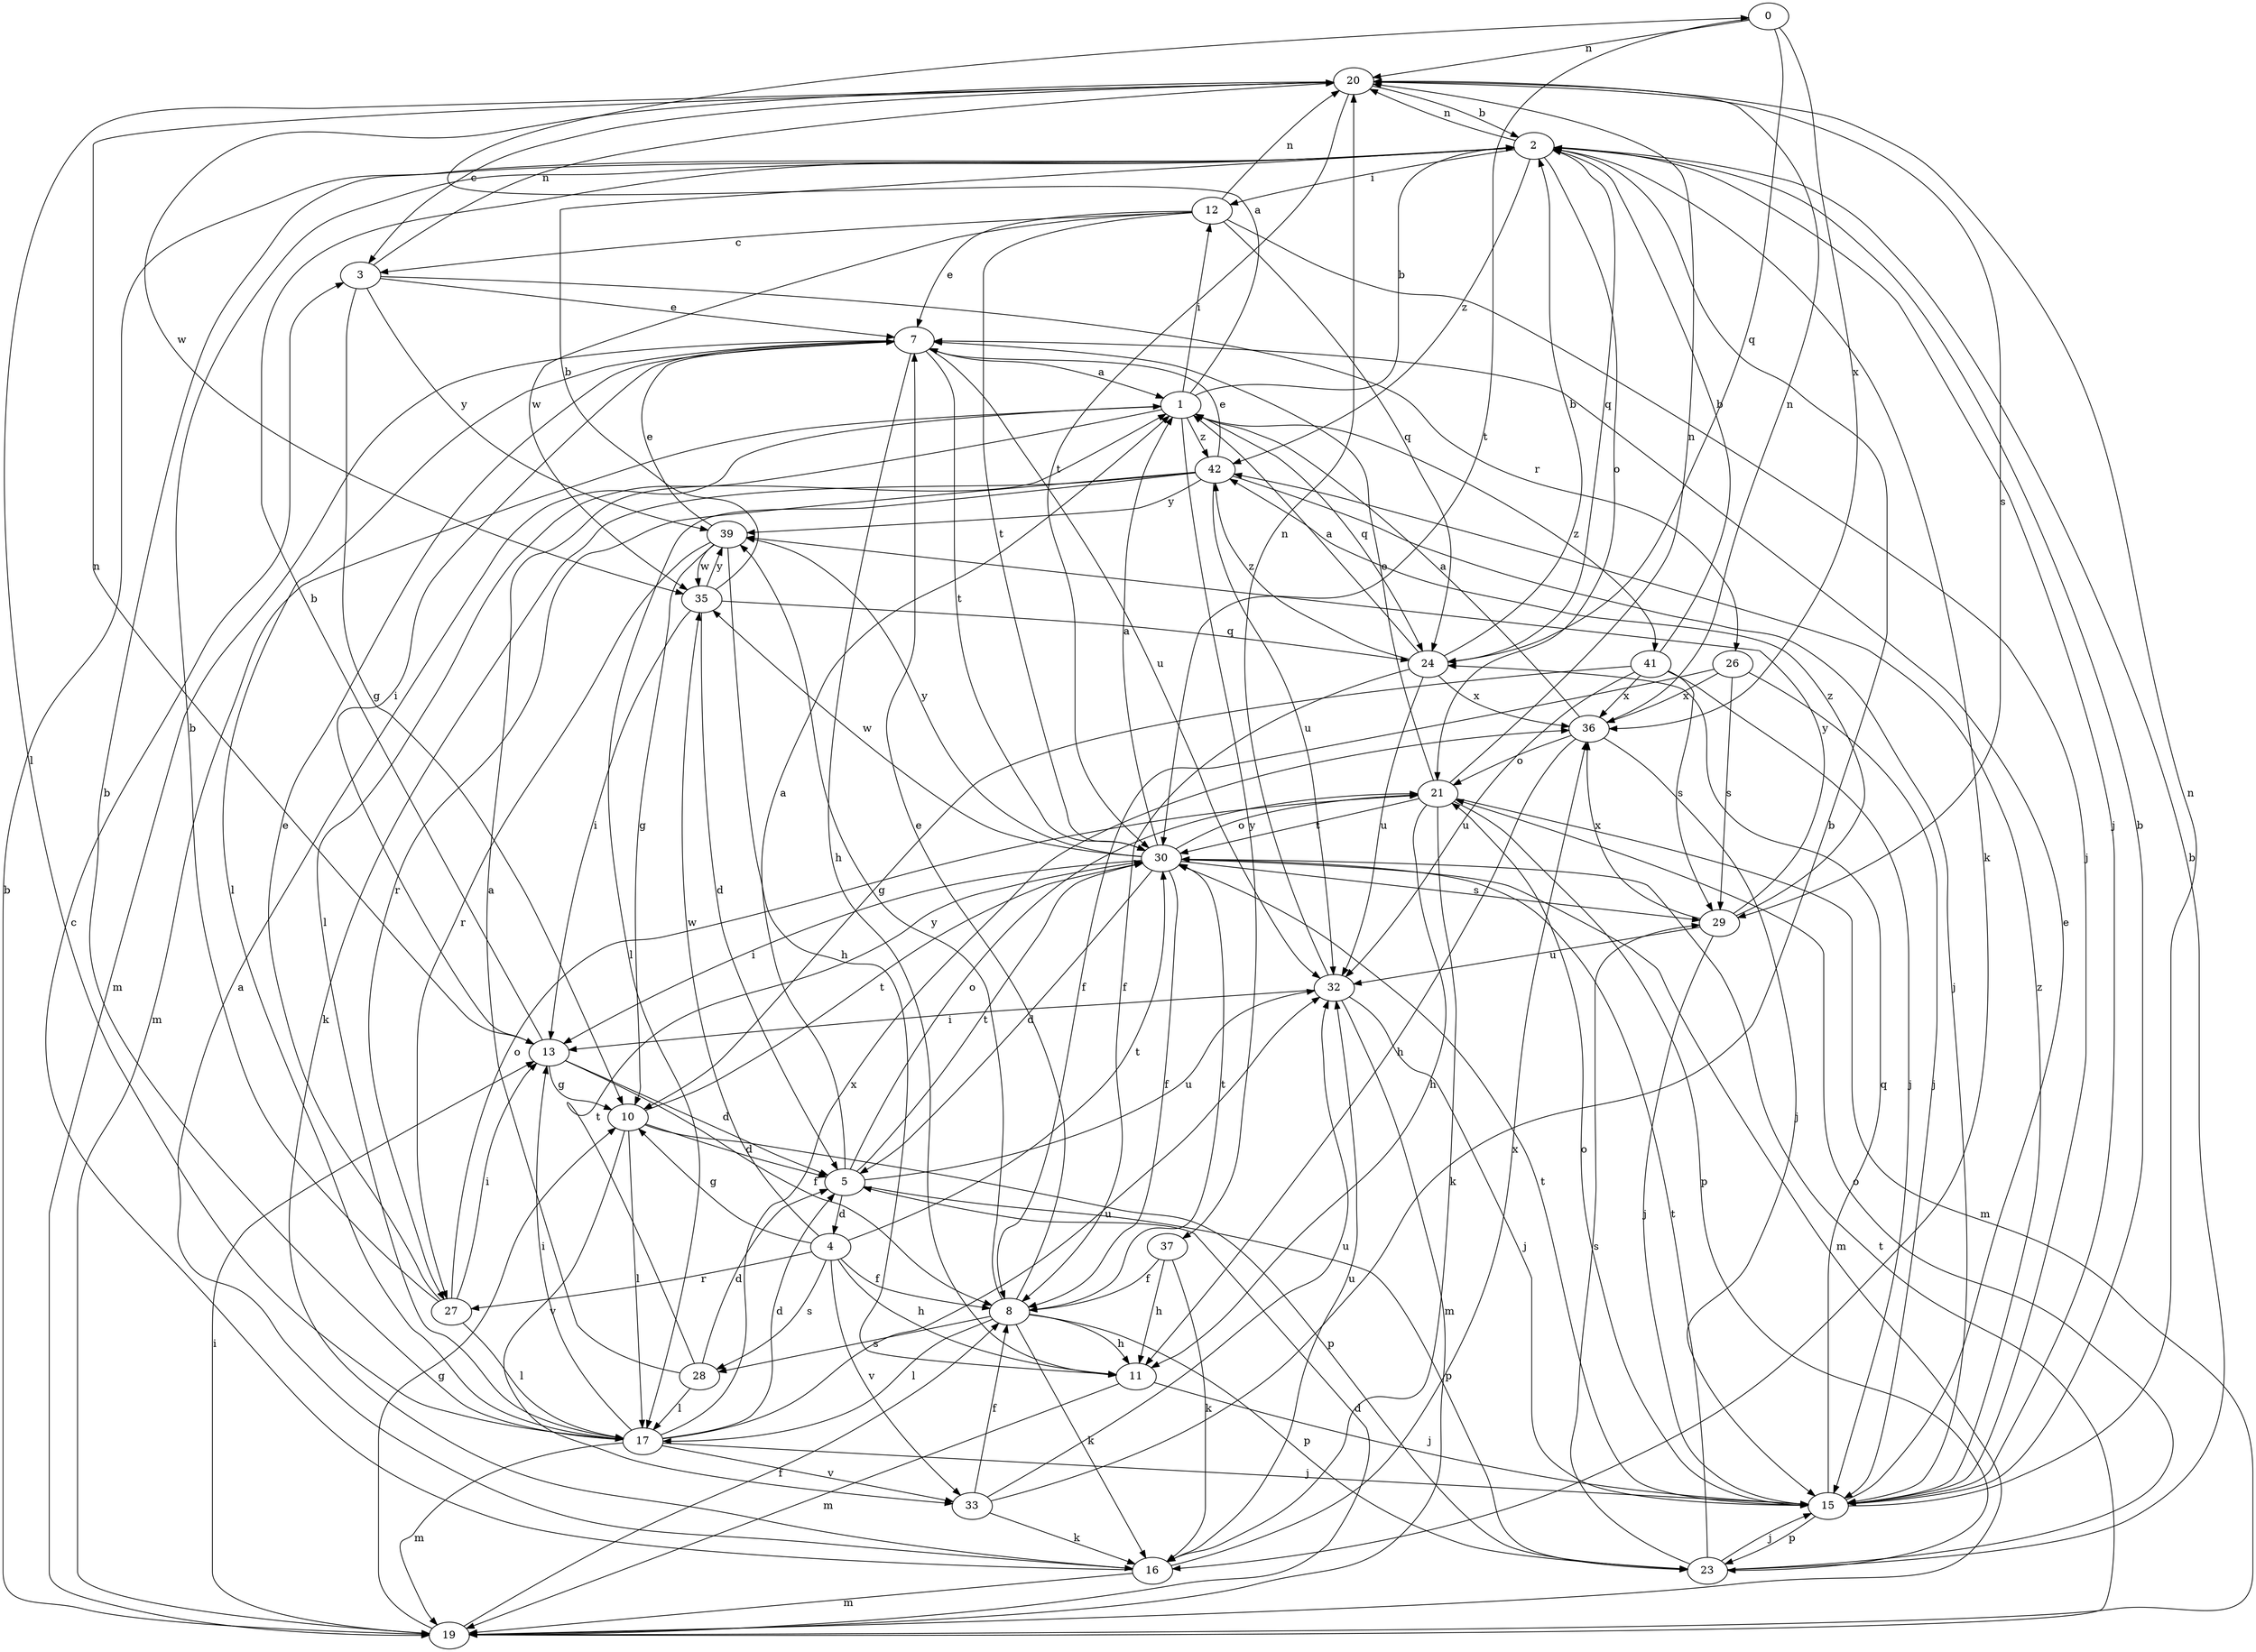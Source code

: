 strict digraph  {
0;
1;
2;
3;
4;
5;
7;
8;
10;
11;
12;
13;
15;
16;
17;
19;
20;
21;
23;
24;
26;
27;
28;
29;
30;
32;
33;
35;
36;
37;
39;
41;
42;
0 -> 20  [label=n];
0 -> 24  [label=q];
0 -> 30  [label=t];
0 -> 36  [label=x];
1 -> 0  [label=a];
1 -> 2  [label=b];
1 -> 12  [label=i];
1 -> 17  [label=l];
1 -> 19  [label=m];
1 -> 24  [label=q];
1 -> 37  [label=y];
1 -> 41  [label=z];
1 -> 42  [label=z];
2 -> 12  [label=i];
2 -> 15  [label=j];
2 -> 16  [label=k];
2 -> 20  [label=n];
2 -> 21  [label=o];
2 -> 24  [label=q];
2 -> 42  [label=z];
3 -> 7  [label=e];
3 -> 10  [label=g];
3 -> 20  [label=n];
3 -> 26  [label=r];
3 -> 39  [label=y];
4 -> 8  [label=f];
4 -> 10  [label=g];
4 -> 11  [label=h];
4 -> 27  [label=r];
4 -> 28  [label=s];
4 -> 30  [label=t];
4 -> 33  [label=v];
4 -> 35  [label=w];
5 -> 1  [label=a];
5 -> 4  [label=d];
5 -> 21  [label=o];
5 -> 23  [label=p];
5 -> 30  [label=t];
5 -> 32  [label=u];
7 -> 1  [label=a];
7 -> 11  [label=h];
7 -> 13  [label=i];
7 -> 17  [label=l];
7 -> 19  [label=m];
7 -> 30  [label=t];
7 -> 32  [label=u];
8 -> 7  [label=e];
8 -> 11  [label=h];
8 -> 16  [label=k];
8 -> 17  [label=l];
8 -> 23  [label=p];
8 -> 28  [label=s];
8 -> 30  [label=t];
8 -> 39  [label=y];
10 -> 5  [label=d];
10 -> 17  [label=l];
10 -> 23  [label=p];
10 -> 30  [label=t];
10 -> 33  [label=v];
11 -> 15  [label=j];
11 -> 19  [label=m];
12 -> 3  [label=c];
12 -> 7  [label=e];
12 -> 15  [label=j];
12 -> 20  [label=n];
12 -> 24  [label=q];
12 -> 30  [label=t];
12 -> 35  [label=w];
13 -> 2  [label=b];
13 -> 5  [label=d];
13 -> 8  [label=f];
13 -> 10  [label=g];
13 -> 20  [label=n];
15 -> 2  [label=b];
15 -> 7  [label=e];
15 -> 20  [label=n];
15 -> 21  [label=o];
15 -> 23  [label=p];
15 -> 24  [label=q];
15 -> 30  [label=t];
15 -> 42  [label=z];
16 -> 1  [label=a];
16 -> 3  [label=c];
16 -> 19  [label=m];
16 -> 32  [label=u];
16 -> 36  [label=x];
17 -> 2  [label=b];
17 -> 5  [label=d];
17 -> 13  [label=i];
17 -> 15  [label=j];
17 -> 19  [label=m];
17 -> 32  [label=u];
17 -> 33  [label=v];
17 -> 36  [label=x];
19 -> 2  [label=b];
19 -> 5  [label=d];
19 -> 8  [label=f];
19 -> 10  [label=g];
19 -> 13  [label=i];
19 -> 30  [label=t];
20 -> 2  [label=b];
20 -> 3  [label=c];
20 -> 17  [label=l];
20 -> 29  [label=s];
20 -> 30  [label=t];
20 -> 35  [label=w];
21 -> 7  [label=e];
21 -> 11  [label=h];
21 -> 16  [label=k];
21 -> 19  [label=m];
21 -> 20  [label=n];
21 -> 23  [label=p];
21 -> 30  [label=t];
23 -> 2  [label=b];
23 -> 15  [label=j];
23 -> 21  [label=o];
23 -> 29  [label=s];
23 -> 30  [label=t];
24 -> 1  [label=a];
24 -> 2  [label=b];
24 -> 8  [label=f];
24 -> 32  [label=u];
24 -> 36  [label=x];
24 -> 42  [label=z];
26 -> 8  [label=f];
26 -> 15  [label=j];
26 -> 29  [label=s];
26 -> 36  [label=x];
27 -> 2  [label=b];
27 -> 7  [label=e];
27 -> 13  [label=i];
27 -> 17  [label=l];
27 -> 21  [label=o];
28 -> 1  [label=a];
28 -> 5  [label=d];
28 -> 17  [label=l];
28 -> 30  [label=t];
29 -> 15  [label=j];
29 -> 32  [label=u];
29 -> 36  [label=x];
29 -> 39  [label=y];
29 -> 42  [label=z];
30 -> 1  [label=a];
30 -> 5  [label=d];
30 -> 8  [label=f];
30 -> 13  [label=i];
30 -> 19  [label=m];
30 -> 21  [label=o];
30 -> 29  [label=s];
30 -> 35  [label=w];
30 -> 39  [label=y];
32 -> 13  [label=i];
32 -> 15  [label=j];
32 -> 19  [label=m];
32 -> 20  [label=n];
33 -> 2  [label=b];
33 -> 8  [label=f];
33 -> 16  [label=k];
33 -> 32  [label=u];
35 -> 2  [label=b];
35 -> 5  [label=d];
35 -> 13  [label=i];
35 -> 24  [label=q];
35 -> 39  [label=y];
36 -> 1  [label=a];
36 -> 11  [label=h];
36 -> 15  [label=j];
36 -> 20  [label=n];
36 -> 21  [label=o];
37 -> 8  [label=f];
37 -> 11  [label=h];
37 -> 16  [label=k];
39 -> 7  [label=e];
39 -> 10  [label=g];
39 -> 11  [label=h];
39 -> 27  [label=r];
39 -> 35  [label=w];
41 -> 2  [label=b];
41 -> 10  [label=g];
41 -> 15  [label=j];
41 -> 29  [label=s];
41 -> 32  [label=u];
41 -> 36  [label=x];
42 -> 7  [label=e];
42 -> 15  [label=j];
42 -> 16  [label=k];
42 -> 17  [label=l];
42 -> 27  [label=r];
42 -> 32  [label=u];
42 -> 39  [label=y];
}
